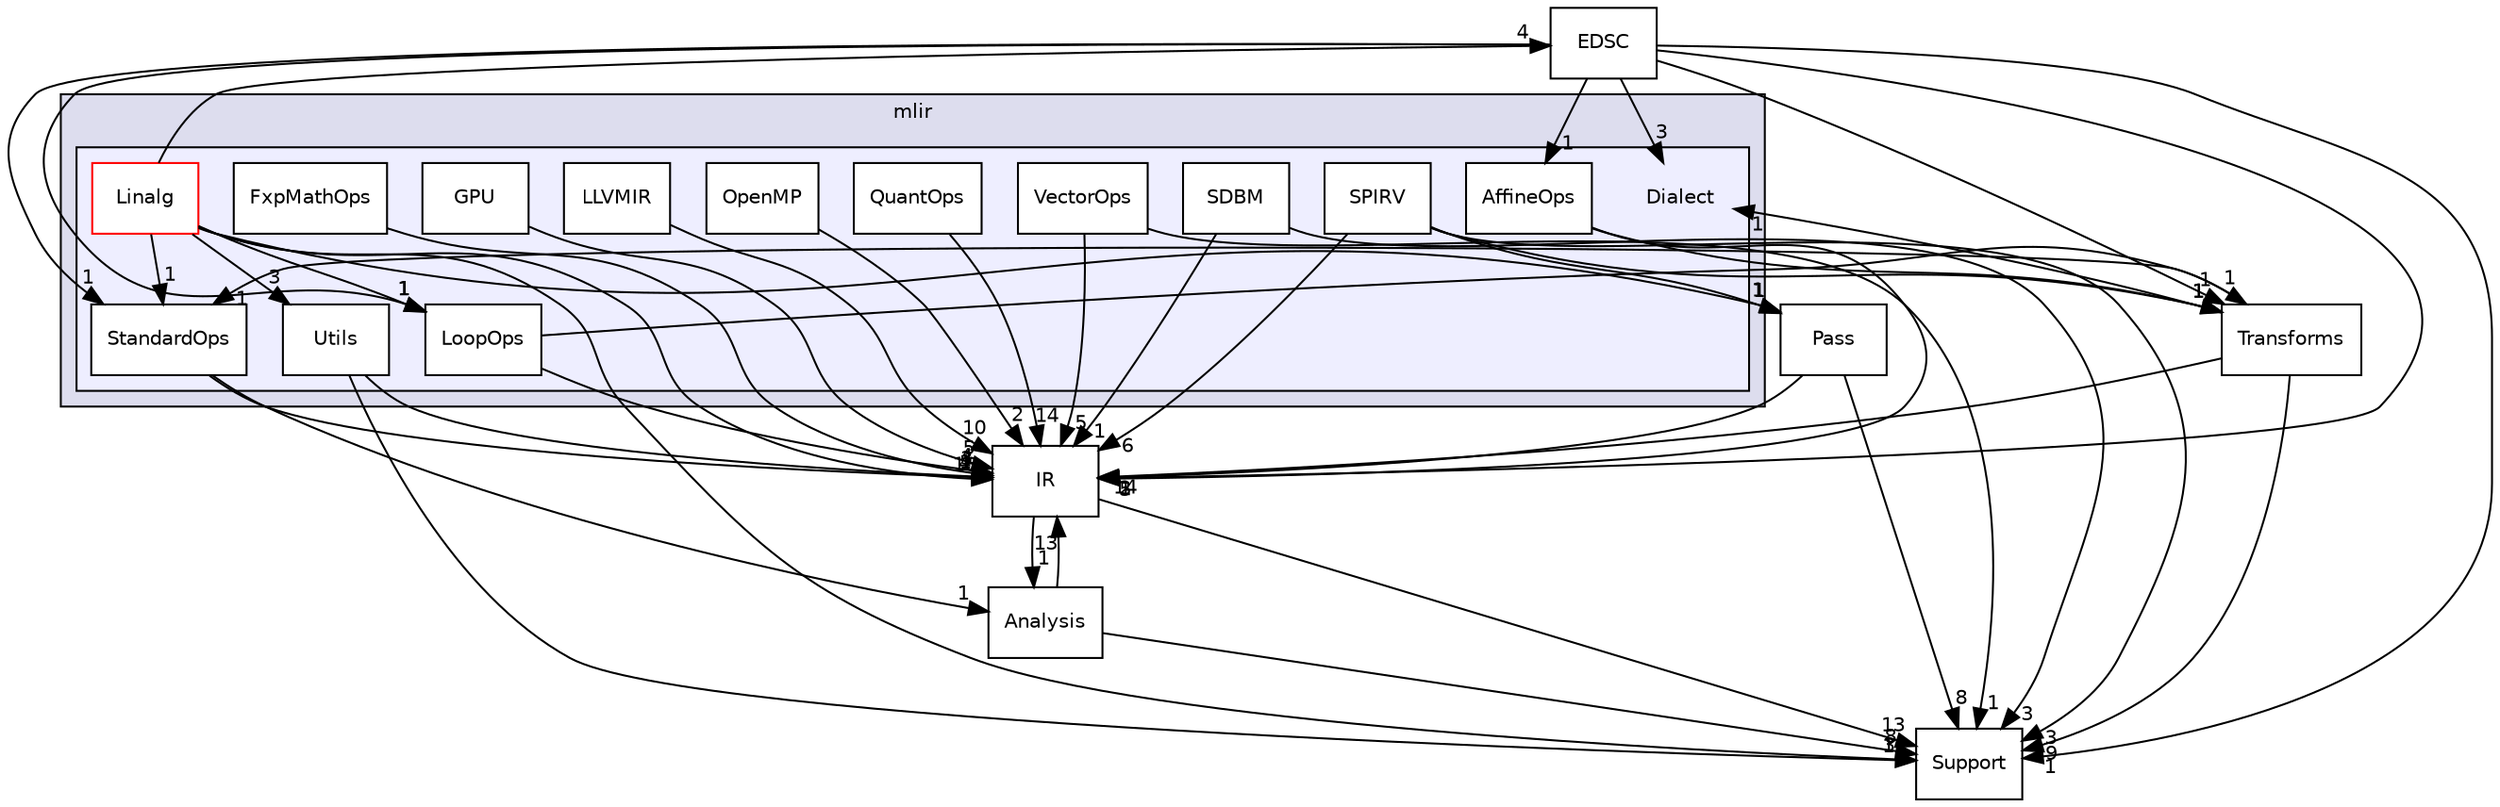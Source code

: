 digraph "include/mlir/Dialect" {
  bgcolor=transparent;
  compound=true
  node [ fontsize="10", fontname="Helvetica"];
  edge [ labelfontsize="10", labelfontname="Helvetica"];
  subgraph clusterdir_5654f77406fb9ceec87e68ef828ceea2 {
    graph [ bgcolor="#ddddee", pencolor="black", label="mlir" fontname="Helvetica", fontsize="10", URL="dir_5654f77406fb9ceec87e68ef828ceea2.html"]
  subgraph clusterdir_d07a6fac82475a065a3b2953573f00a0 {
    graph [ bgcolor="#eeeeff", pencolor="black", label="" URL="dir_d07a6fac82475a065a3b2953573f00a0.html"];
    dir_d07a6fac82475a065a3b2953573f00a0 [shape=plaintext label="Dialect"];
    dir_91d2fe40d5c7e10d449ccfe14f408669 [shape=box label="AffineOps" color="black" fillcolor="white" style="filled" URL="dir_91d2fe40d5c7e10d449ccfe14f408669.html"];
    dir_90b44803404d5d38fae17b924226134d [shape=box label="FxpMathOps" color="black" fillcolor="white" style="filled" URL="dir_90b44803404d5d38fae17b924226134d.html"];
    dir_93cabfc07d4b6bdd370da47c980ee537 [shape=box label="GPU" color="black" fillcolor="white" style="filled" URL="dir_93cabfc07d4b6bdd370da47c980ee537.html"];
    dir_7d4534fbf0715cf3ed7975990f2820c5 [shape=box label="Linalg" color="red" fillcolor="white" style="filled" URL="dir_7d4534fbf0715cf3ed7975990f2820c5.html"];
    dir_8363a04659a248511e559fc4df76a233 [shape=box label="LLVMIR" color="black" fillcolor="white" style="filled" URL="dir_8363a04659a248511e559fc4df76a233.html"];
    dir_697d1abfea855495af56c72cdc9bd6ac [shape=box label="LoopOps" color="black" fillcolor="white" style="filled" URL="dir_697d1abfea855495af56c72cdc9bd6ac.html"];
    dir_31e9289c1dff92b97d553a01923e6bad [shape=box label="OpenMP" color="black" fillcolor="white" style="filled" URL="dir_31e9289c1dff92b97d553a01923e6bad.html"];
    dir_55eb4f1247c7bdd06c353ac156eecfb5 [shape=box label="QuantOps" color="black" fillcolor="white" style="filled" URL="dir_55eb4f1247c7bdd06c353ac156eecfb5.html"];
    dir_d16acc6a8f55809aac0b3212c4d2b1a5 [shape=box label="SDBM" color="black" fillcolor="white" style="filled" URL="dir_d16acc6a8f55809aac0b3212c4d2b1a5.html"];
    dir_98f2b89183a5728f9d4e9316326e5121 [shape=box label="SPIRV" color="black" fillcolor="white" style="filled" URL="dir_98f2b89183a5728f9d4e9316326e5121.html"];
    dir_fd2222fcf24f7ed771422dd17aa3e9ca [shape=box label="StandardOps" color="black" fillcolor="white" style="filled" URL="dir_fd2222fcf24f7ed771422dd17aa3e9ca.html"];
    dir_e4893b20171f621ff7a85b39656091a7 [shape=box label="Utils" color="black" fillcolor="white" style="filled" URL="dir_e4893b20171f621ff7a85b39656091a7.html"];
    dir_02a0c3520f63d6f0c28933275d4f8eac [shape=box label="VectorOps" color="black" fillcolor="white" style="filled" URL="dir_02a0c3520f63d6f0c28933275d4f8eac.html"];
  }
  }
  dir_84ef7c054b4edc3447cfba80cee80f65 [shape=box label="IR" URL="dir_84ef7c054b4edc3447cfba80cee80f65.html"];
  dir_444b57698294f6a80104968315903582 [shape=box label="Analysis" URL="dir_444b57698294f6a80104968315903582.html"];
  dir_ca4d1f3bc4cd42ba07a57ca86d19a1d6 [shape=box label="Transforms" URL="dir_ca4d1f3bc4cd42ba07a57ca86d19a1d6.html"];
  dir_4669cd098ace435e17d1a6f2bd16f409 [shape=box label="EDSC" URL="dir_4669cd098ace435e17d1a6f2bd16f409.html"];
  dir_f61d47671007dfdb592580b61f960d39 [shape=box label="Support" URL="dir_f61d47671007dfdb592580b61f960d39.html"];
  dir_cab9f8330899b1cc9d753b1d9c5c5a3e [shape=box label="Pass" URL="dir_cab9f8330899b1cc9d753b1d9c5c5a3e.html"];
  dir_84ef7c054b4edc3447cfba80cee80f65->dir_444b57698294f6a80104968315903582 [headlabel="1", labeldistance=1.5 headhref="dir_000032_000004.html"];
  dir_84ef7c054b4edc3447cfba80cee80f65->dir_f61d47671007dfdb592580b61f960d39 [headlabel="13", labeldistance=1.5 headhref="dir_000032_000047.html"];
  dir_31e9289c1dff92b97d553a01923e6bad->dir_84ef7c054b4edc3447cfba80cee80f65 [headlabel="2", labeldistance=1.5 headhref="dir_000037_000032.html"];
  dir_444b57698294f6a80104968315903582->dir_84ef7c054b4edc3447cfba80cee80f65 [headlabel="13", labeldistance=1.5 headhref="dir_000004_000032.html"];
  dir_444b57698294f6a80104968315903582->dir_f61d47671007dfdb592580b61f960d39 [headlabel="8", labeldistance=1.5 headhref="dir_000004_000047.html"];
  dir_90b44803404d5d38fae17b924226134d->dir_84ef7c054b4edc3447cfba80cee80f65 [headlabel="3", labeldistance=1.5 headhref="dir_000006_000032.html"];
  dir_fd2222fcf24f7ed771422dd17aa3e9ca->dir_84ef7c054b4edc3447cfba80cee80f65 [headlabel="4", labeldistance=1.5 headhref="dir_000039_000032.html"];
  dir_fd2222fcf24f7ed771422dd17aa3e9ca->dir_444b57698294f6a80104968315903582 [headlabel="1", labeldistance=1.5 headhref="dir_000039_000004.html"];
  dir_93cabfc07d4b6bdd370da47c980ee537->dir_84ef7c054b4edc3447cfba80cee80f65 [headlabel="5", labeldistance=1.5 headhref="dir_000007_000032.html"];
  dir_697d1abfea855495af56c72cdc9bd6ac->dir_84ef7c054b4edc3447cfba80cee80f65 [headlabel="4", labeldistance=1.5 headhref="dir_000036_000032.html"];
  dir_697d1abfea855495af56c72cdc9bd6ac->dir_ca4d1f3bc4cd42ba07a57ca86d19a1d6 [headlabel="1", labeldistance=1.5 headhref="dir_000036_000013.html"];
  dir_ca4d1f3bc4cd42ba07a57ca86d19a1d6->dir_84ef7c054b4edc3447cfba80cee80f65 [headlabel="14", labeldistance=1.5 headhref="dir_000013_000032.html"];
  dir_ca4d1f3bc4cd42ba07a57ca86d19a1d6->dir_fd2222fcf24f7ed771422dd17aa3e9ca [headlabel="1", labeldistance=1.5 headhref="dir_000013_000039.html"];
  dir_ca4d1f3bc4cd42ba07a57ca86d19a1d6->dir_d07a6fac82475a065a3b2953573f00a0 [headlabel="1", labeldistance=1.5 headhref="dir_000013_000005.html"];
  dir_ca4d1f3bc4cd42ba07a57ca86d19a1d6->dir_f61d47671007dfdb592580b61f960d39 [headlabel="9", labeldistance=1.5 headhref="dir_000013_000047.html"];
  dir_8363a04659a248511e559fc4df76a233->dir_84ef7c054b4edc3447cfba80cee80f65 [headlabel="10", labeldistance=1.5 headhref="dir_000035_000032.html"];
  dir_e4893b20171f621ff7a85b39656091a7->dir_84ef7c054b4edc3447cfba80cee80f65 [headlabel="1", labeldistance=1.5 headhref="dir_000040_000032.html"];
  dir_e4893b20171f621ff7a85b39656091a7->dir_f61d47671007dfdb592580b61f960d39 [headlabel="1", labeldistance=1.5 headhref="dir_000040_000047.html"];
  dir_4669cd098ace435e17d1a6f2bd16f409->dir_84ef7c054b4edc3447cfba80cee80f65 [headlabel="1", labeldistance=1.5 headhref="dir_000031_000032.html"];
  dir_4669cd098ace435e17d1a6f2bd16f409->dir_fd2222fcf24f7ed771422dd17aa3e9ca [headlabel="1", labeldistance=1.5 headhref="dir_000031_000039.html"];
  dir_4669cd098ace435e17d1a6f2bd16f409->dir_697d1abfea855495af56c72cdc9bd6ac [headlabel="1", labeldistance=1.5 headhref="dir_000031_000036.html"];
  dir_4669cd098ace435e17d1a6f2bd16f409->dir_ca4d1f3bc4cd42ba07a57ca86d19a1d6 [headlabel="1", labeldistance=1.5 headhref="dir_000031_000013.html"];
  dir_4669cd098ace435e17d1a6f2bd16f409->dir_91d2fe40d5c7e10d449ccfe14f408669 [headlabel="1", labeldistance=1.5 headhref="dir_000031_000028.html"];
  dir_4669cd098ace435e17d1a6f2bd16f409->dir_d07a6fac82475a065a3b2953573f00a0 [headlabel="3", labeldistance=1.5 headhref="dir_000031_000005.html"];
  dir_4669cd098ace435e17d1a6f2bd16f409->dir_f61d47671007dfdb592580b61f960d39 [headlabel="1", labeldistance=1.5 headhref="dir_000031_000047.html"];
  dir_55eb4f1247c7bdd06c353ac156eecfb5->dir_84ef7c054b4edc3447cfba80cee80f65 [headlabel="14", labeldistance=1.5 headhref="dir_000009_000032.html"];
  dir_d16acc6a8f55809aac0b3212c4d2b1a5->dir_84ef7c054b4edc3447cfba80cee80f65 [headlabel="1", labeldistance=1.5 headhref="dir_000038_000032.html"];
  dir_d16acc6a8f55809aac0b3212c4d2b1a5->dir_f61d47671007dfdb592580b61f960d39 [headlabel="3", labeldistance=1.5 headhref="dir_000038_000047.html"];
  dir_02a0c3520f63d6f0c28933275d4f8eac->dir_84ef7c054b4edc3447cfba80cee80f65 [headlabel="5", labeldistance=1.5 headhref="dir_000041_000032.html"];
  dir_02a0c3520f63d6f0c28933275d4f8eac->dir_f61d47671007dfdb592580b61f960d39 [headlabel="1", labeldistance=1.5 headhref="dir_000041_000047.html"];
  dir_91d2fe40d5c7e10d449ccfe14f408669->dir_84ef7c054b4edc3447cfba80cee80f65 [headlabel="5", labeldistance=1.5 headhref="dir_000028_000032.html"];
  dir_91d2fe40d5c7e10d449ccfe14f408669->dir_ca4d1f3bc4cd42ba07a57ca86d19a1d6 [headlabel="1", labeldistance=1.5 headhref="dir_000028_000013.html"];
  dir_7d4534fbf0715cf3ed7975990f2820c5->dir_84ef7c054b4edc3447cfba80cee80f65 [headlabel="18", labeldistance=1.5 headhref="dir_000008_000032.html"];
  dir_7d4534fbf0715cf3ed7975990f2820c5->dir_fd2222fcf24f7ed771422dd17aa3e9ca [headlabel="1", labeldistance=1.5 headhref="dir_000008_000039.html"];
  dir_7d4534fbf0715cf3ed7975990f2820c5->dir_697d1abfea855495af56c72cdc9bd6ac [headlabel="1", labeldistance=1.5 headhref="dir_000008_000036.html"];
  dir_7d4534fbf0715cf3ed7975990f2820c5->dir_e4893b20171f621ff7a85b39656091a7 [headlabel="3", labeldistance=1.5 headhref="dir_000008_000040.html"];
  dir_7d4534fbf0715cf3ed7975990f2820c5->dir_4669cd098ace435e17d1a6f2bd16f409 [headlabel="4", labeldistance=1.5 headhref="dir_000008_000031.html"];
  dir_7d4534fbf0715cf3ed7975990f2820c5->dir_f61d47671007dfdb592580b61f960d39 [headlabel="3", labeldistance=1.5 headhref="dir_000008_000047.html"];
  dir_7d4534fbf0715cf3ed7975990f2820c5->dir_cab9f8330899b1cc9d753b1d9c5c5a3e [headlabel="1", labeldistance=1.5 headhref="dir_000008_000044.html"];
  dir_cab9f8330899b1cc9d753b1d9c5c5a3e->dir_84ef7c054b4edc3447cfba80cee80f65 [headlabel="2", labeldistance=1.5 headhref="dir_000044_000032.html"];
  dir_cab9f8330899b1cc9d753b1d9c5c5a3e->dir_f61d47671007dfdb592580b61f960d39 [headlabel="8", labeldistance=1.5 headhref="dir_000044_000047.html"];
  dir_98f2b89183a5728f9d4e9316326e5121->dir_84ef7c054b4edc3447cfba80cee80f65 [headlabel="6", labeldistance=1.5 headhref="dir_000010_000032.html"];
  dir_98f2b89183a5728f9d4e9316326e5121->dir_ca4d1f3bc4cd42ba07a57ca86d19a1d6 [headlabel="1", labeldistance=1.5 headhref="dir_000010_000013.html"];
  dir_98f2b89183a5728f9d4e9316326e5121->dir_f61d47671007dfdb592580b61f960d39 [headlabel="3", labeldistance=1.5 headhref="dir_000010_000047.html"];
  dir_98f2b89183a5728f9d4e9316326e5121->dir_cab9f8330899b1cc9d753b1d9c5c5a3e [headlabel="1", labeldistance=1.5 headhref="dir_000010_000044.html"];
}
